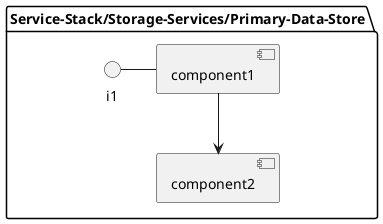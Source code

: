 @startuml

package "Service-Stack/Storage-Services/Primary-Data-Store" {
component component1
component component2
interface i1

}
i1 - component1
component1 --> component2
@enduml
